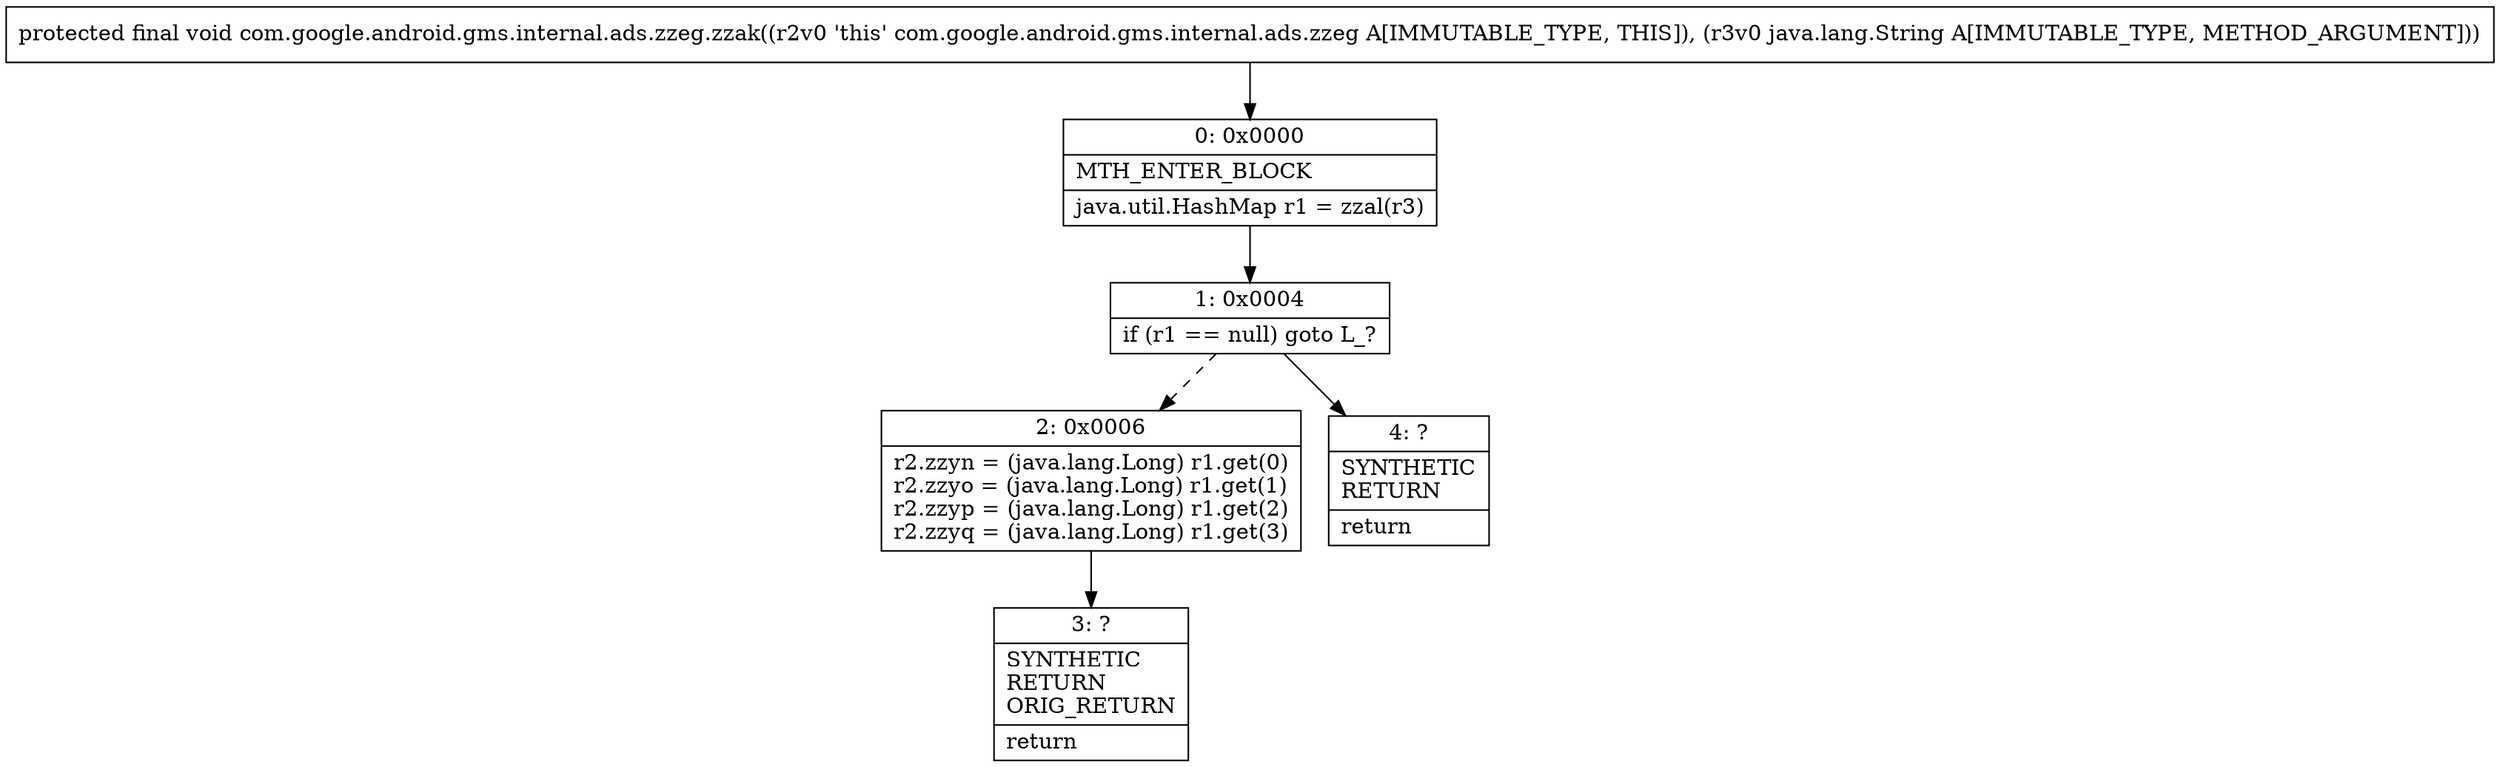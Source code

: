digraph "CFG forcom.google.android.gms.internal.ads.zzeg.zzak(Ljava\/lang\/String;)V" {
Node_0 [shape=record,label="{0\:\ 0x0000|MTH_ENTER_BLOCK\l|java.util.HashMap r1 = zzal(r3)\l}"];
Node_1 [shape=record,label="{1\:\ 0x0004|if (r1 == null) goto L_?\l}"];
Node_2 [shape=record,label="{2\:\ 0x0006|r2.zzyn = (java.lang.Long) r1.get(0)\lr2.zzyo = (java.lang.Long) r1.get(1)\lr2.zzyp = (java.lang.Long) r1.get(2)\lr2.zzyq = (java.lang.Long) r1.get(3)\l}"];
Node_3 [shape=record,label="{3\:\ ?|SYNTHETIC\lRETURN\lORIG_RETURN\l|return\l}"];
Node_4 [shape=record,label="{4\:\ ?|SYNTHETIC\lRETURN\l|return\l}"];
MethodNode[shape=record,label="{protected final void com.google.android.gms.internal.ads.zzeg.zzak((r2v0 'this' com.google.android.gms.internal.ads.zzeg A[IMMUTABLE_TYPE, THIS]), (r3v0 java.lang.String A[IMMUTABLE_TYPE, METHOD_ARGUMENT])) }"];
MethodNode -> Node_0;
Node_0 -> Node_1;
Node_1 -> Node_2[style=dashed];
Node_1 -> Node_4;
Node_2 -> Node_3;
}

